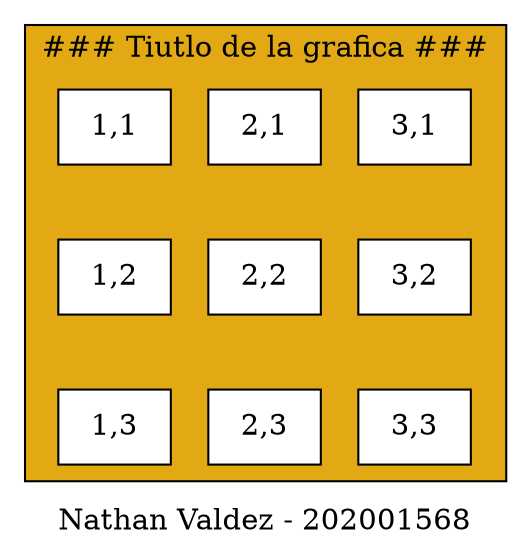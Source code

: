 digraph Grafica{
    node[shape = box fillcolor = "FFEDBB" style = filled]
    label = "Nathan Valdez - 202001568"
    
    subgraph cluster_p{
        label = "### Tiutlo de la grafica ###"
        bgcolor = "#E2A914"
        edge[dir = "none" style= invisible]

        Node1_1[label= "1,1", group=1, fillcolor= white];
        Node2_1[label= "2,1", group=2, fillcolor= white];
        Node3_1[label= "3,1", group=3, fillcolor= white];

        Node1_2[label= "1,2", group=1, fillcolor= white];
        Node2_2[label= "2,2", group=2, fillcolor= white];
        Node3_2[label= "3,2", group=3, fillcolor= white];

        Node1_3[label= "1,3", group=1, fillcolor= white];
        Node2_3[label= "2,3", group=2, fillcolor= white];
        Node3_3[label= "3,3", group=3, fillcolor= white];

        Node1_1 -> Node2_1;
        Node2_1 -> Node3_1;

        Node1_2 -> Node2_2;
        Node2_2 -> Node3_2;

        Node1_3 -> Node2_3;
        Node2_3 -> Node3_3;



        Node1_1 -> Node1_2;
        Node1_2 -> Node1_3;

        Node2_1 -> Node2_2;
        Node2_2 -> Node2_3;

        Node3_1 -> Node3_2;
        Node3_2 -> Node3_3;

        { rank=same; Node1_1; Node2_1; Node3_1};
        { rank=same; Node1_2; Node2_2; Node3_2};
        { rank=same; Node1_3; Node2_3; Node3_3};

        

    }
}